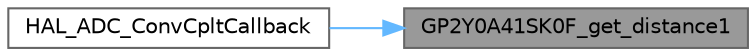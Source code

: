 digraph "GP2Y0A41SK0F_get_distance1"
{
 // LATEX_PDF_SIZE
  bgcolor="transparent";
  edge [fontname=Helvetica,fontsize=10,labelfontname=Helvetica,labelfontsize=10];
  node [fontname=Helvetica,fontsize=10,shape=box,height=0.2,width=0.4];
  rankdir="RL";
  Node1 [id="Node000001",label="GP2Y0A41SK0F_get_distance1",height=0.2,width=0.4,color="gray40", fillcolor="grey60", style="filled", fontcolor="black",tooltip="Compute distances for ToF1 based on ADC readings."];
  Node1 -> Node2 [id="edge1_Node000001_Node000002",dir="back",color="steelblue1",style="solid",tooltip=" "];
  Node2 [id="Node000002",label="HAL_ADC_ConvCpltCallback",height=0.2,width=0.4,color="grey40", fillcolor="white", style="filled",URL="$main_8c.html#af20a88180db1113be1e89266917d148b",tooltip="ADC conversion complete callback."];
}
